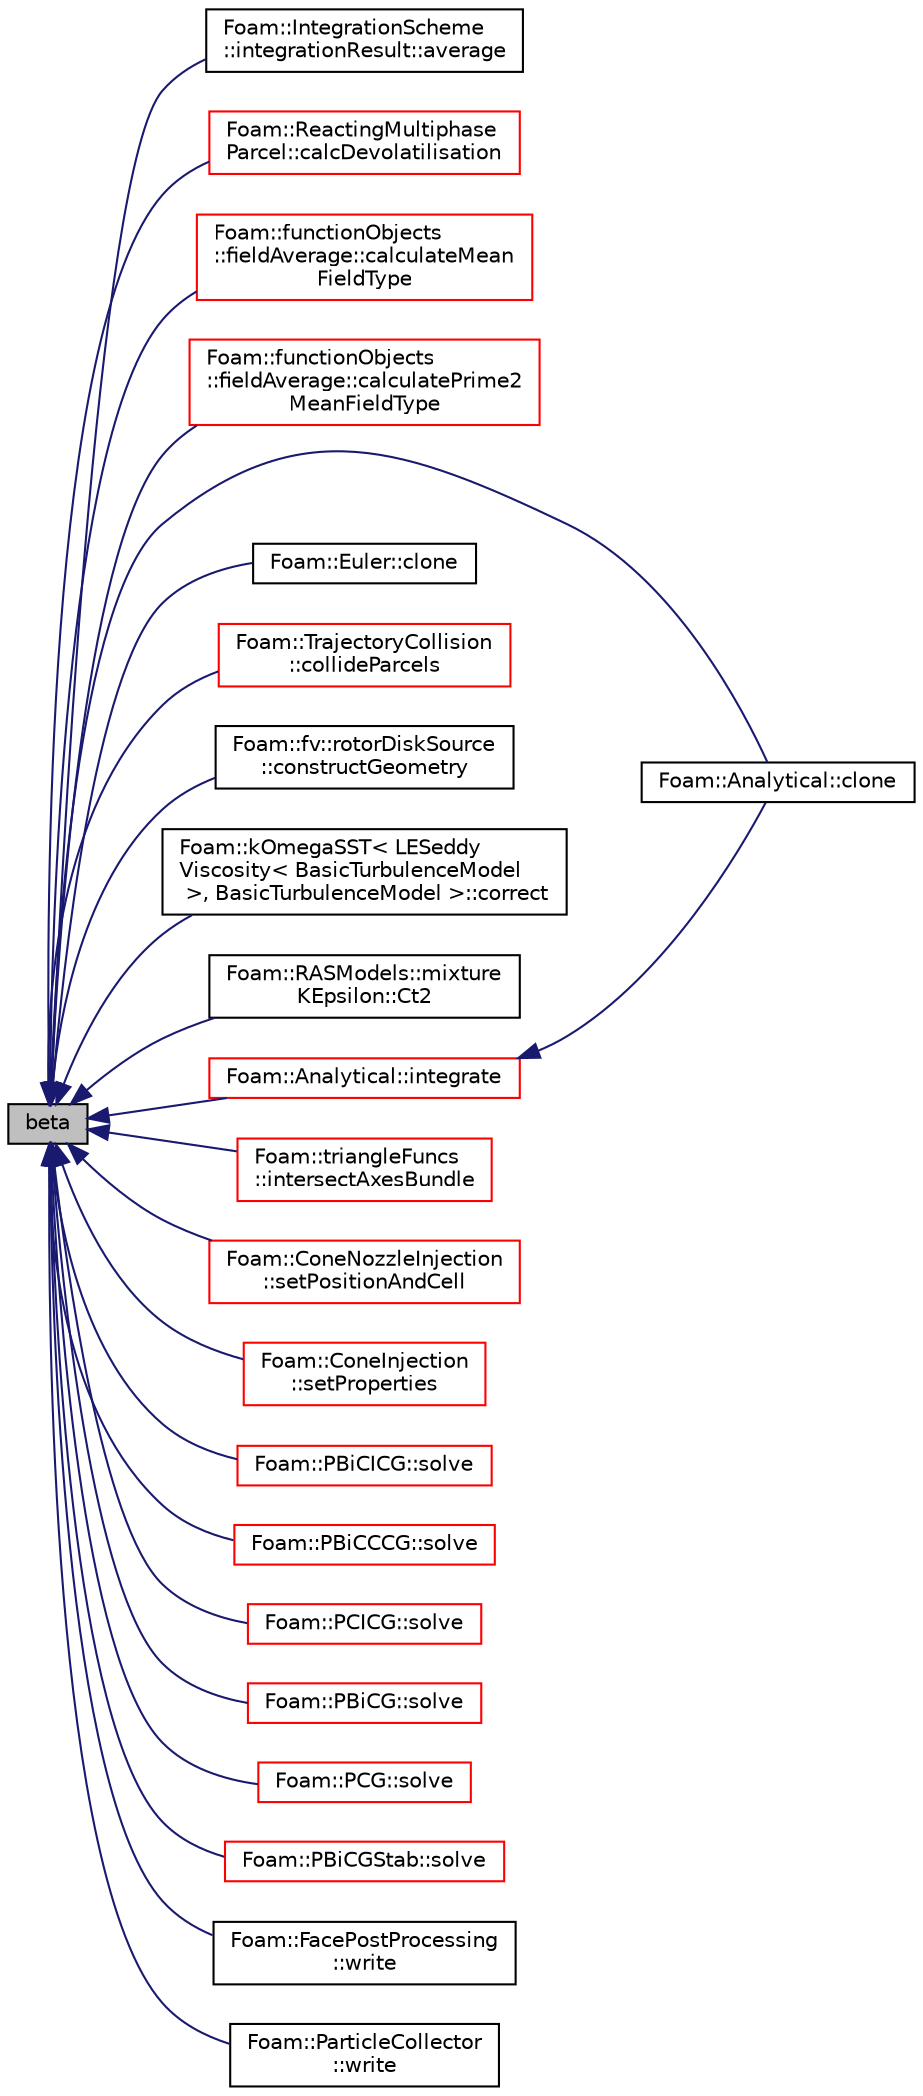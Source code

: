 digraph "beta"
{
  bgcolor="transparent";
  edge [fontname="Helvetica",fontsize="10",labelfontname="Helvetica",labelfontsize="10"];
  node [fontname="Helvetica",fontsize="10",shape=record];
  rankdir="LR";
  Node3 [label="beta",height=0.2,width=0.4,color="black", fillcolor="grey75", style="filled", fontcolor="black"];
  Node3 -> Node4 [dir="back",color="midnightblue",fontsize="10",style="solid",fontname="Helvetica"];
  Node4 [label="Foam::IntegrationScheme\l::integrationResult::average",height=0.2,width=0.4,color="black",URL="$a24977.html#a3b5fa8dba8538e7af9bd4312fe665b59",tooltip="Return access to the average for changing. "];
  Node3 -> Node5 [dir="back",color="midnightblue",fontsize="10",style="solid",fontname="Helvetica"];
  Node5 [label="Foam::ReactingMultiphase\lParcel::calcDevolatilisation",height=0.2,width=0.4,color="red",URL="$a25037.html#a27e44fd232cf9e748036d4574bafd0af",tooltip="Calculate Devolatilisation. "];
  Node3 -> Node11 [dir="back",color="midnightblue",fontsize="10",style="solid",fontname="Helvetica"];
  Node11 [label="Foam::functionObjects\l::fieldAverage::calculateMean\lFieldType",height=0.2,width=0.4,color="red",URL="$a24157.html#ad31e9eaf5820d00a8359a685a92d14db",tooltip="Calculate mean average fields. "];
  Node3 -> Node13 [dir="back",color="midnightblue",fontsize="10",style="solid",fontname="Helvetica"];
  Node13 [label="Foam::functionObjects\l::fieldAverage::calculatePrime2\lMeanFieldType",height=0.2,width=0.4,color="red",URL="$a24157.html#ac93dc1536004bb2623bc7348d8ad67ab",tooltip="Calculate prime-squared average fields. "];
  Node3 -> Node15 [dir="back",color="midnightblue",fontsize="10",style="solid",fontname="Helvetica"];
  Node15 [label="Foam::Analytical::clone",height=0.2,width=0.4,color="black",URL="$a24965.html#a8dbc8b57589a169d5c436079b24c221b",tooltip="Construct and return clone. "];
  Node3 -> Node16 [dir="back",color="midnightblue",fontsize="10",style="solid",fontname="Helvetica"];
  Node16 [label="Foam::Euler::clone",height=0.2,width=0.4,color="black",URL="$a24969.html#a8dbc8b57589a169d5c436079b24c221b",tooltip="Construct and return clone. "];
  Node3 -> Node17 [dir="back",color="midnightblue",fontsize="10",style="solid",fontname="Helvetica"];
  Node17 [label="Foam::TrajectoryCollision\l::collideParcels",height=0.2,width=0.4,color="red",URL="$a25721.html#a544ea47d9f252b637415a55f81a13a93",tooltip="Collide parcels and return true if mass has changed. "];
  Node3 -> Node19 [dir="back",color="midnightblue",fontsize="10",style="solid",fontname="Helvetica"];
  Node19 [label="Foam::fv::rotorDiskSource\l::constructGeometry",height=0.2,width=0.4,color="black",URL="$a24629.html#a4cf56cee568de52f81a76d0d3ca3c9f9",tooltip="Construct geometry. "];
  Node3 -> Node20 [dir="back",color="midnightblue",fontsize="10",style="solid",fontname="Helvetica"];
  Node20 [label="Foam::kOmegaSST\< LESeddy\lViscosity\< BasicTurbulenceModel\l \>, BasicTurbulenceModel \>::correct",height=0.2,width=0.4,color="black",URL="$a32117.html#a3ae44b28050c3aa494c1d8e18cf618c1",tooltip="Solve the turbulence equations and correct the turbulence viscosity. "];
  Node3 -> Node21 [dir="back",color="midnightblue",fontsize="10",style="solid",fontname="Helvetica"];
  Node21 [label="Foam::RASModels::mixture\lKEpsilon::Ct2",height=0.2,width=0.4,color="black",URL="$a32109.html#a2025b7aa290d9718fd3ec3836b8638ad"];
  Node3 -> Node22 [dir="back",color="midnightblue",fontsize="10",style="solid",fontname="Helvetica"];
  Node22 [label="Foam::Analytical::integrate",height=0.2,width=0.4,color="red",URL="$a24965.html#ae187f49a29e06fd203ac71d19583d280",tooltip="Perform the integration. "];
  Node22 -> Node15 [dir="back",color="midnightblue",fontsize="10",style="solid",fontname="Helvetica"];
  Node3 -> Node24 [dir="back",color="midnightblue",fontsize="10",style="solid",fontname="Helvetica"];
  Node24 [label="Foam::triangleFuncs\l::intersectAxesBundle",height=0.2,width=0.4,color="red",URL="$a26657.html#a9dee5658f90fecf99dc7ed9262fee6e3",tooltip="Intersect triangle with parallel edges aligned with axis i0. "];
  Node3 -> Node31 [dir="back",color="midnightblue",fontsize="10",style="solid",fontname="Helvetica"];
  Node31 [label="Foam::ConeNozzleInjection\l::setPositionAndCell",height=0.2,width=0.4,color="red",URL="$a25189.html#a64ab8345fbd202af3bbab93b25d90105",tooltip="Set the injection position and owner cell. "];
  Node3 -> Node36 [dir="back",color="midnightblue",fontsize="10",style="solid",fontname="Helvetica"];
  Node36 [label="Foam::ConeInjection\l::setProperties",height=0.2,width=0.4,color="red",URL="$a25181.html#a9c29fb14e9bea94ae75c185efe894b00",tooltip="Set the parcel properties. "];
  Node3 -> Node42 [dir="back",color="midnightblue",fontsize="10",style="solid",fontname="Helvetica"];
  Node42 [label="Foam::PBiCICG::solve",height=0.2,width=0.4,color="red",URL="$a28153.html#af2a8369a85a8532bb0c9d431c0b6e7ff",tooltip="Solve the matrix with this solver. "];
  Node3 -> Node44 [dir="back",color="midnightblue",fontsize="10",style="solid",fontname="Helvetica"];
  Node44 [label="Foam::PBiCCCG::solve",height=0.2,width=0.4,color="red",URL="$a28149.html#af2a8369a85a8532bb0c9d431c0b6e7ff",tooltip="Solve the matrix with this solver. "];
  Node3 -> Node47 [dir="back",color="midnightblue",fontsize="10",style="solid",fontname="Helvetica"];
  Node47 [label="Foam::PCICG::solve",height=0.2,width=0.4,color="red",URL="$a28157.html#af2a8369a85a8532bb0c9d431c0b6e7ff",tooltip="Solve the matrix with this solver. "];
  Node3 -> Node49 [dir="back",color="midnightblue",fontsize="10",style="solid",fontname="Helvetica"];
  Node49 [label="Foam::PBiCG::solve",height=0.2,width=0.4,color="red",URL="$a28081.html#ad38597d099f9905e3f399b01af791bcb",tooltip="Solve the matrix with this solver. "];
  Node3 -> Node52 [dir="back",color="midnightblue",fontsize="10",style="solid",fontname="Helvetica"];
  Node52 [label="Foam::PCG::solve",height=0.2,width=0.4,color="red",URL="$a28089.html#ad38597d099f9905e3f399b01af791bcb",tooltip="Solve the matrix with this solver. "];
  Node3 -> Node56 [dir="back",color="midnightblue",fontsize="10",style="solid",fontname="Helvetica"];
  Node56 [label="Foam::PBiCGStab::solve",height=0.2,width=0.4,color="red",URL="$a28085.html#ad38597d099f9905e3f399b01af791bcb",tooltip="Solve the matrix with this solver. "];
  Node3 -> Node59 [dir="back",color="midnightblue",fontsize="10",style="solid",fontname="Helvetica"];
  Node59 [label="Foam::FacePostProcessing\l::write",height=0.2,width=0.4,color="black",URL="$a25105.html#aac759501cf6c7895a70eecbef0226ae1",tooltip="Write post-processing info. "];
  Node3 -> Node60 [dir="back",color="midnightblue",fontsize="10",style="solid",fontname="Helvetica"];
  Node60 [label="Foam::ParticleCollector\l::write",height=0.2,width=0.4,color="black",URL="$a25109.html#aac759501cf6c7895a70eecbef0226ae1",tooltip="Write post-processing info. "];
}

